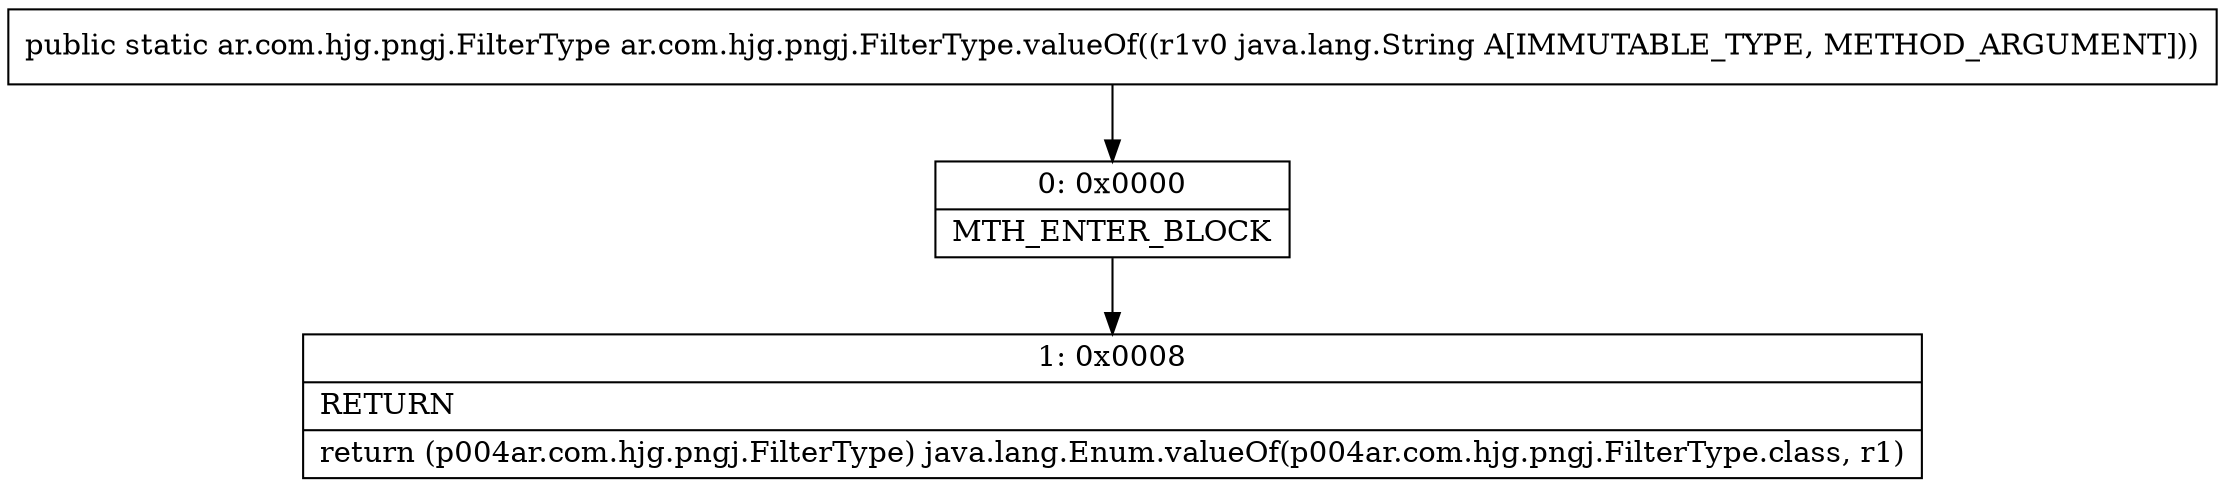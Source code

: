 digraph "CFG forar.com.hjg.pngj.FilterType.valueOf(Ljava\/lang\/String;)Lar\/com\/hjg\/pngj\/FilterType;" {
Node_0 [shape=record,label="{0\:\ 0x0000|MTH_ENTER_BLOCK\l}"];
Node_1 [shape=record,label="{1\:\ 0x0008|RETURN\l|return (p004ar.com.hjg.pngj.FilterType) java.lang.Enum.valueOf(p004ar.com.hjg.pngj.FilterType.class, r1)\l}"];
MethodNode[shape=record,label="{public static ar.com.hjg.pngj.FilterType ar.com.hjg.pngj.FilterType.valueOf((r1v0 java.lang.String A[IMMUTABLE_TYPE, METHOD_ARGUMENT])) }"];
MethodNode -> Node_0;
Node_0 -> Node_1;
}

